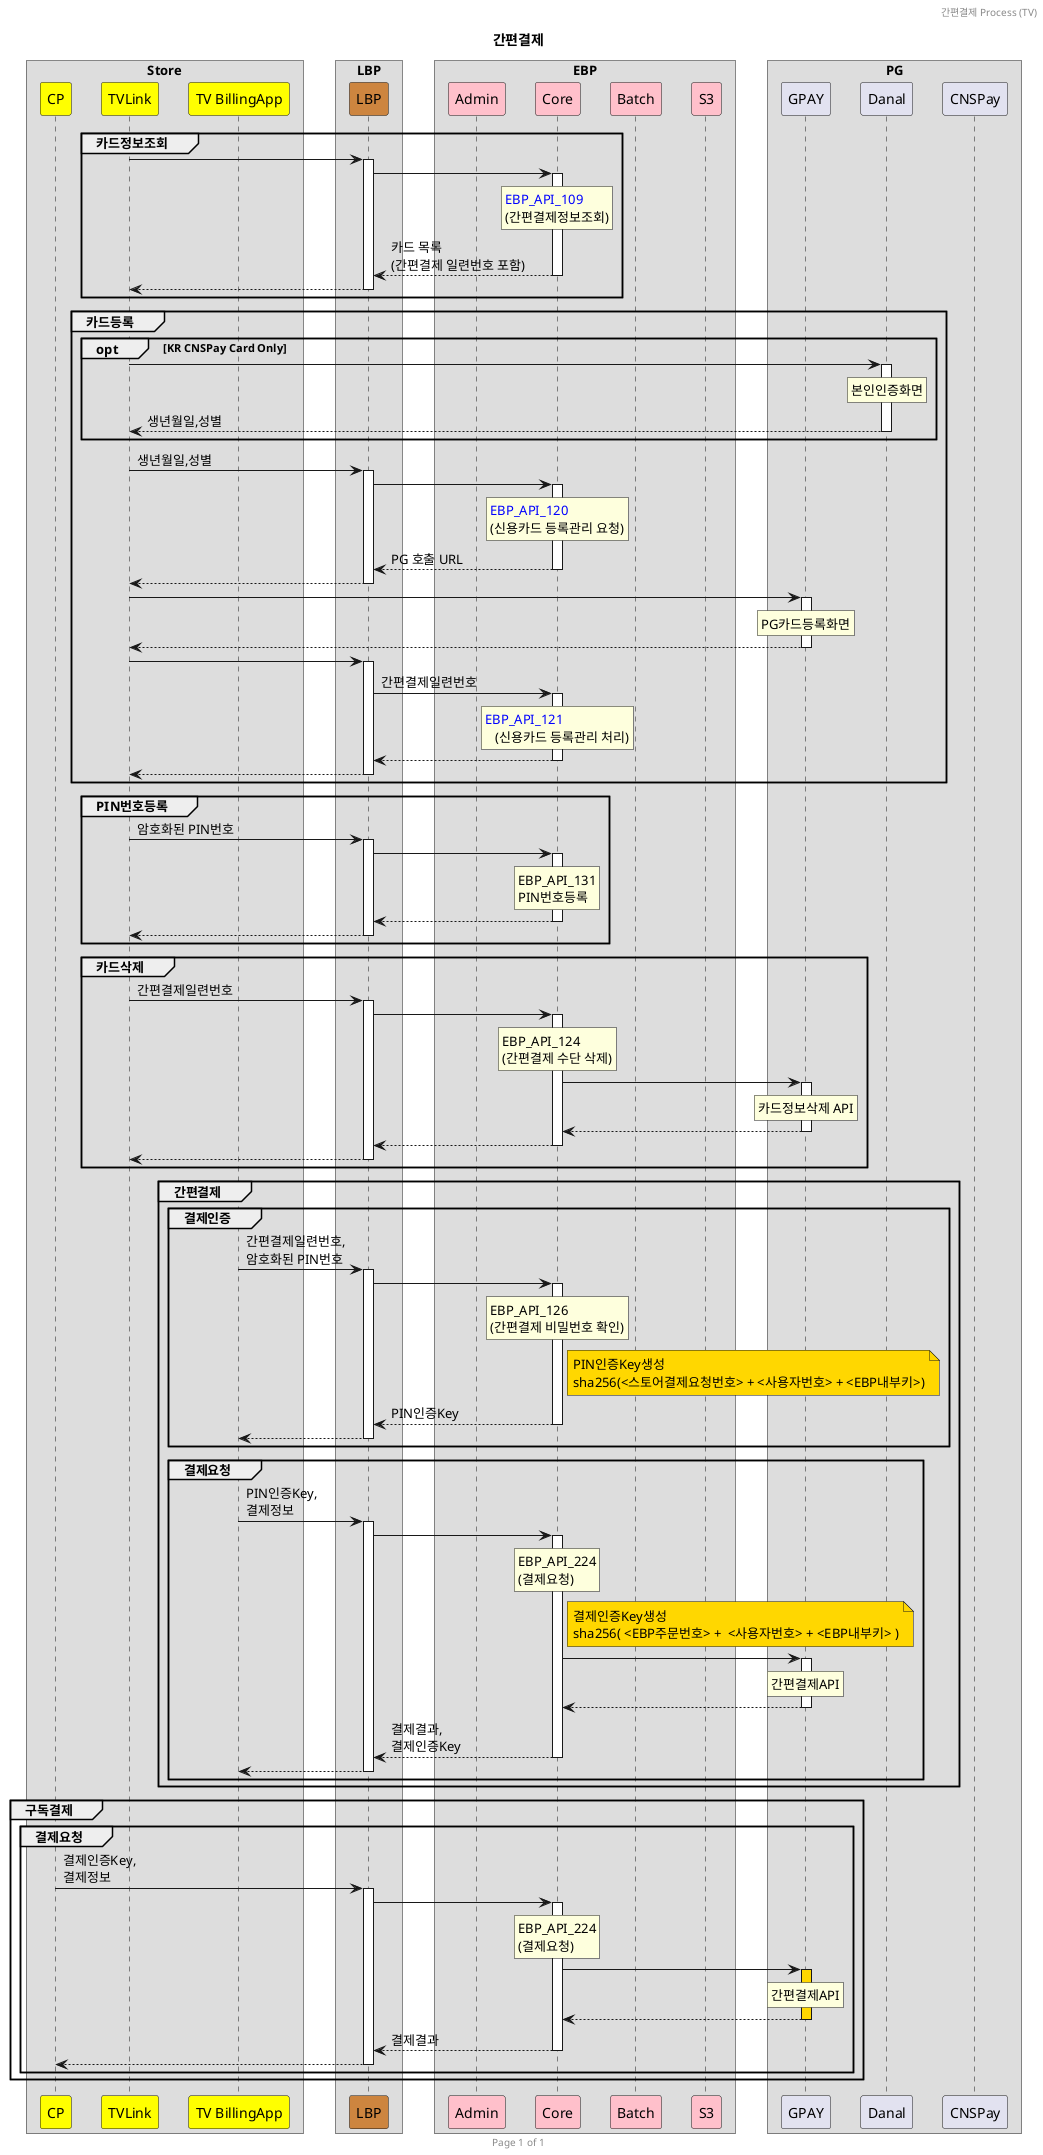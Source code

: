 


@startuml
'''''''''''autoactivate'''''''''''
autoactivate on

'''''''''''padding'''''''''''
skinparam ParticipantPadding 10
skinparam BoxPadding 15
skinparam hyperlinkUnderline false

'''''''''''header/footer'''''''''''
header 간편결제 Process (TV)
footer Page %page% of %lastpage%

'''''''''''participant'''''''''''
box "Store"
participant "CP"              as CP         #Yellow
participant "TVLink"          as Store      #Yellow
participant "TV BillingApp"   as StoreApp   #Yellow
end box

box "LBP"
participant "LBP"      as LBP      #Peru
end box

box "EBP"
'participant "연동(UI)"  as PayUI    #Pink
participant "Admin"    as Admin    #Pink
participant "Core"     as Core     #Pink
participant "Batch"    as Batch    #Pink
participant "S3"       as S3       #Pink
end box

box "PG"
participant "GPAY"        as PG
participant "Danal"       as Danal
participant "CNSPay"      as CNSPay
end box

'''''''''''간편결제 Proccess'''''''''''
'간편결제 title
title 간편결제

'''카드정보조회'''
group 카드정보조회
    Store -> LBP

    LBP -> Core
    rnote over Core
    [[http://collab.lge.com/main/pages/viewpage.action?pageId=2447956149 EBP_API_109]]
    (간편결제정보조회)
    end note
    Core --> LBP : 카드 목록\n(간편결제 일련번호 포함)

    LBP --> Store
end

'''카드등록'''
group 카드등록

    opt KR CNSPay Card Only
        Store -> Danal
        rnote over Danal
        본인인증화면
        end note
        Danal --> Store : 생년월일,성별
    end

    Store -> LBP : 생년월일,성별

    LBP -> Core
    rnote over Core
    [[http://collab.lge.com/main/pages/viewpage.action?pageId=2465853646 EBP_API_120]]
    (신용카드 등록관리 요청)
    end note
    Core --> LBP : PG 호출 URL

    LBP --> Store

    Store -> PG
    rnote over PG
    PG카드등록화면
    end note
    PG --> Store

    Store -> LBP

    LBP -> Core : 간편결제일련번호
    rnote over Core
	[[http://collab.lge.com/main/pages/viewpage.action?pageId=2466964533 EBP_API_121]]
    (신용카드 등록관리 처리)
    end note
    Core --> LBP

    LBP --> Store
end

'''PIN번호등록'''
group PIN번호등록
    Store -> LBP : 암호화된 PIN번호

    LBP -> Core
    rnote over Core
    EBP_API_131
    PIN번호등록
    end note
    Core --> LBP

    LBP --> Store
end

'''카드삭제'''
group 카드삭제
    Store -> LBP : 간편결제일련번호

    LBP -> Core
    rnote over Core
        EBP_API_124
        (간편결제 수단 삭제)
    end note

    Core -> PG
    rnote over PG
    카드정보삭제 API
    end note
    PG --> Core

    Core --> LBP

    LBP --> Store
end

'''간편결제'''
group 간편결제
    group 결제인증
        StoreApp -> LBP : 간편결제일련번호,\n암호화된 PIN번호
        LBP -> Core

        rnote over Core
        EBP_API_126
        (간편결제 비밀번호 확인)
        end note
        note right Core #Gold
        PIN인증Key생성
        sha256(<스토어결제요청번호> + <사용자번호> + <EBP내부키>)
        end note
        Core --> LBP : PIN인증Key

        LBP --> StoreApp
    end

    group 결제요청
        StoreApp -> LBP : PIN인증Key,\n결제정보
        LBP -> Core

        rnote over Core
        EBP_API_224
        (결제요청)
        end note
        note right Core #Gold
        결제인증Key생성
        sha256( <EBP주문번호> +  <사용자번호> + <EBP내부키> )
        end note

        Core -> PG
        rnote over PG
        간편결제API
        end note
        PG --> Core

        Core --> LBP : 결제결과,\n결제인증Key

    '    note right Store #Tomato
    '    등록 Count 제한 있음
    '    end note

        LBP --> StoreApp
    end
end

'''구독결제'''
group 구독결제
    group 결제요청
        CP -> LBP : 결제인증Key,\n결제정보
        LBP -> Core

        rnote over Core
        EBP_API_224
        (결제요청)
        end note

        Core -> PG #Gold
        rnote over PG
        간편결제API
        end note
        PG --> Core

        Core --> LBP : 결제결과

    '    note right Store #Tomato
    '    등록 Count 제한 있음
    '    end note

        LBP --> CP
    end
end

''''''''''''카드수정 Proccess'''''''''''
''신규페이지 title
'newpage 카드수정

@enduml


